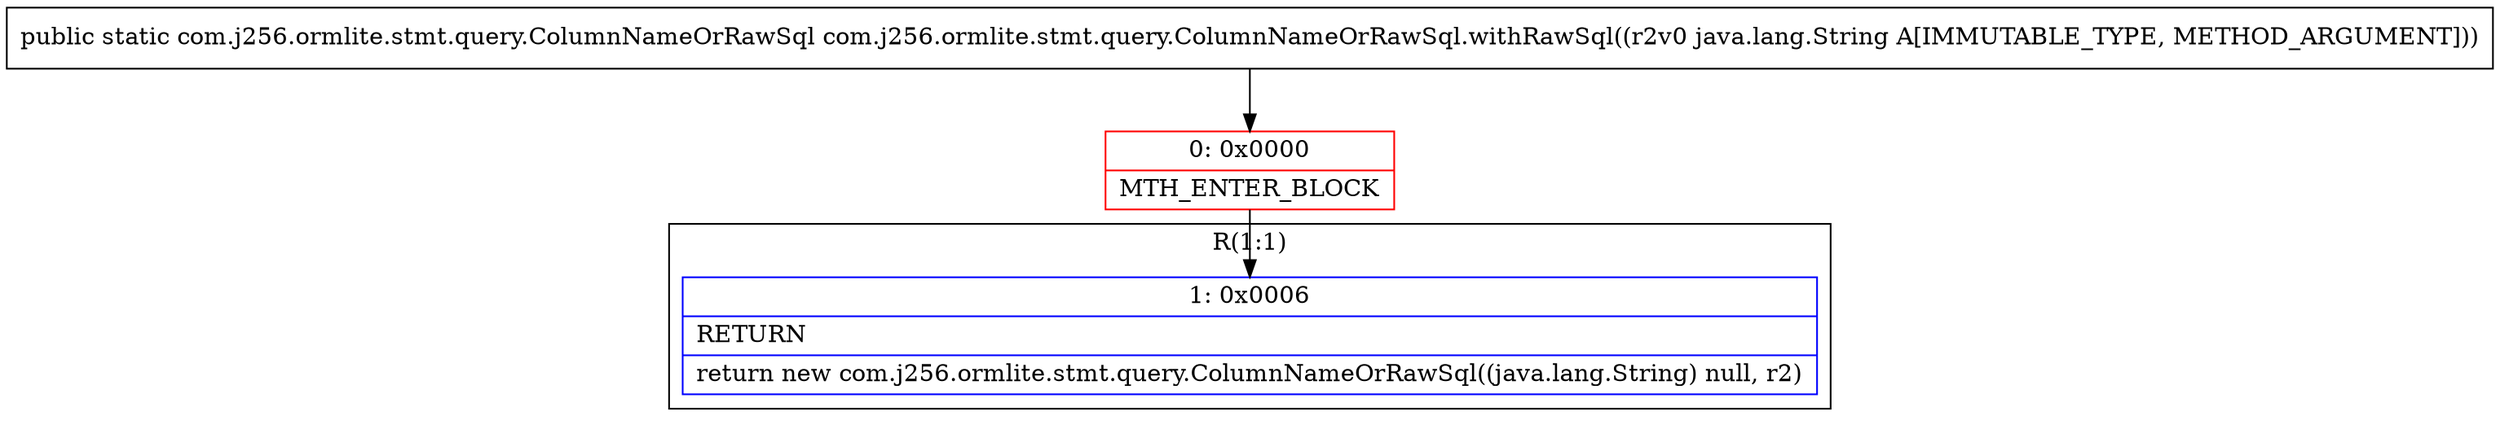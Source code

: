 digraph "CFG forcom.j256.ormlite.stmt.query.ColumnNameOrRawSql.withRawSql(Ljava\/lang\/String;)Lcom\/j256\/ormlite\/stmt\/query\/ColumnNameOrRawSql;" {
subgraph cluster_Region_1661532028 {
label = "R(1:1)";
node [shape=record,color=blue];
Node_1 [shape=record,label="{1\:\ 0x0006|RETURN\l|return new com.j256.ormlite.stmt.query.ColumnNameOrRawSql((java.lang.String) null, r2)\l}"];
}
Node_0 [shape=record,color=red,label="{0\:\ 0x0000|MTH_ENTER_BLOCK\l}"];
MethodNode[shape=record,label="{public static com.j256.ormlite.stmt.query.ColumnNameOrRawSql com.j256.ormlite.stmt.query.ColumnNameOrRawSql.withRawSql((r2v0 java.lang.String A[IMMUTABLE_TYPE, METHOD_ARGUMENT])) }"];
MethodNode -> Node_0;
Node_0 -> Node_1;
}

